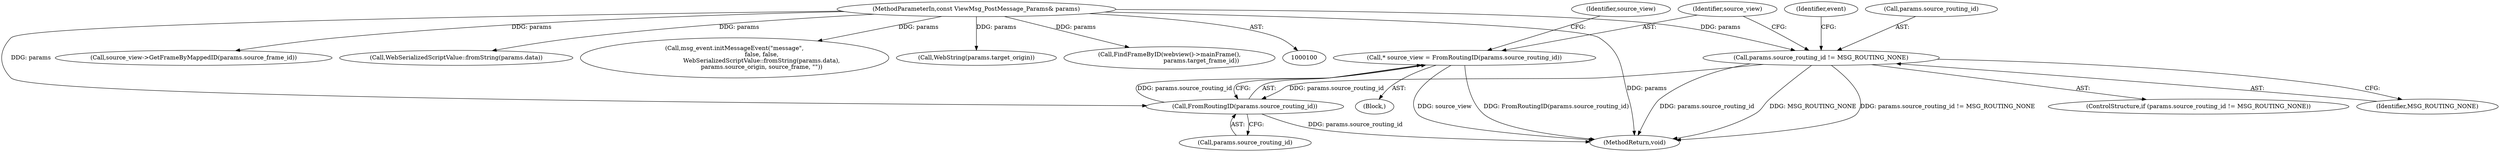 digraph "0_Chrome_d1a59e4e845a01d7d7b80ef184b672752a9eae4d_0@pointer" {
"1000127" [label="(Call,* source_view = FromRoutingID(params.source_routing_id))"];
"1000129" [label="(Call,FromRoutingID(params.source_routing_id))"];
"1000120" [label="(Call,params.source_routing_id != MSG_ROUTING_NONE)"];
"1000101" [label="(MethodParameterIn,const ViewMsg_PostMessage_Params& params)"];
"1000127" [label="(Call,* source_view = FromRoutingID(params.source_routing_id))"];
"1000137" [label="(Call,source_view->GetFrameByMappedID(params.source_frame_id))"];
"1000130" [label="(Call,params.source_routing_id)"];
"1000125" [label="(Block,)"];
"1000150" [label="(Call,WebSerializedScriptValue::fromString(params.data))"];
"1000146" [label="(Call,msg_event.initMessageEvent(\"message\",\n                             false, false,\n                             WebSerializedScriptValue::fromString(params.data),\n                             params.source_origin, source_frame, \"\"))"];
"1000120" [label="(Call,params.source_routing_id != MSG_ROUTING_NONE)"];
"1000101" [label="(MethodParameterIn,const ViewMsg_PostMessage_Params& params)"];
"1000167" [label="(Call,WebString(params.target_origin))"];
"1000121" [label="(Call,params.source_routing_id)"];
"1000174" [label="(MethodReturn,void)"];
"1000106" [label="(Call,FindFrameByID(webview()->mainFrame(),\n                                  params.target_frame_id))"];
"1000129" [label="(Call,FromRoutingID(params.source_routing_id))"];
"1000128" [label="(Identifier,source_view)"];
"1000124" [label="(Identifier,MSG_ROUTING_NONE)"];
"1000119" [label="(ControlStructure,if (params.source_routing_id != MSG_ROUTING_NONE))"];
"1000143" [label="(Identifier,event)"];
"1000134" [label="(Identifier,source_view)"];
"1000127" -> "1000125"  [label="AST: "];
"1000127" -> "1000129"  [label="CFG: "];
"1000128" -> "1000127"  [label="AST: "];
"1000129" -> "1000127"  [label="AST: "];
"1000134" -> "1000127"  [label="CFG: "];
"1000127" -> "1000174"  [label="DDG: FromRoutingID(params.source_routing_id)"];
"1000127" -> "1000174"  [label="DDG: source_view"];
"1000129" -> "1000127"  [label="DDG: params.source_routing_id"];
"1000129" -> "1000130"  [label="CFG: "];
"1000130" -> "1000129"  [label="AST: "];
"1000129" -> "1000174"  [label="DDG: params.source_routing_id"];
"1000120" -> "1000129"  [label="DDG: params.source_routing_id"];
"1000101" -> "1000129"  [label="DDG: params"];
"1000120" -> "1000119"  [label="AST: "];
"1000120" -> "1000124"  [label="CFG: "];
"1000121" -> "1000120"  [label="AST: "];
"1000124" -> "1000120"  [label="AST: "];
"1000128" -> "1000120"  [label="CFG: "];
"1000143" -> "1000120"  [label="CFG: "];
"1000120" -> "1000174"  [label="DDG: params.source_routing_id"];
"1000120" -> "1000174"  [label="DDG: MSG_ROUTING_NONE"];
"1000120" -> "1000174"  [label="DDG: params.source_routing_id != MSG_ROUTING_NONE"];
"1000101" -> "1000120"  [label="DDG: params"];
"1000101" -> "1000100"  [label="AST: "];
"1000101" -> "1000174"  [label="DDG: params"];
"1000101" -> "1000106"  [label="DDG: params"];
"1000101" -> "1000137"  [label="DDG: params"];
"1000101" -> "1000150"  [label="DDG: params"];
"1000101" -> "1000146"  [label="DDG: params"];
"1000101" -> "1000167"  [label="DDG: params"];
}
